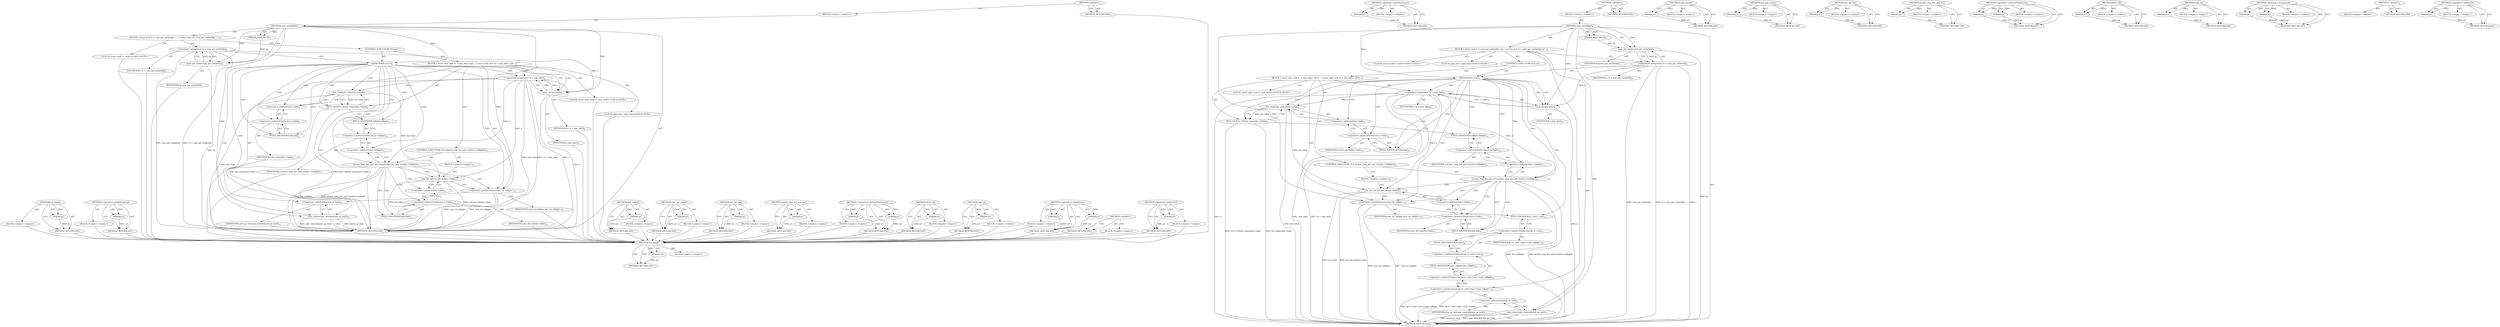 digraph "&lt;operator&gt;.addressOf" {
vulnerable_88 [label=<(METHOD,list_empty)>];
vulnerable_89 [label=<(PARAM,p1)>];
vulnerable_90 [label=<(BLOCK,&lt;empty&gt;,&lt;empty&gt;)>];
vulnerable_91 [label=<(METHOD_RETURN,ANY)>];
vulnerable_109 [label=<(METHOD,&lt;operator&gt;.postDecrement)>];
vulnerable_110 [label=<(PARAM,p1)>];
vulnerable_111 [label=<(BLOCK,&lt;empty&gt;,&lt;empty&gt;)>];
vulnerable_112 [label=<(METHOD_RETURN,ANY)>];
vulnerable_6 [label=<(METHOD,&lt;global&gt;)<SUB>1</SUB>>];
vulnerable_7 [label=<(BLOCK,&lt;empty&gt;,&lt;empty&gt;)<SUB>1</SUB>>];
vulnerable_8 [label=<(METHOD,unix_notinflight)<SUB>1</SUB>>];
vulnerable_9 [label=<(PARAM,struct file *fp)<SUB>1</SUB>>];
vulnerable_10 [label=<(BLOCK,{
 	struct sock *s = unix_get_socket(fp);
 
 	i...,{
 	struct sock *s = unix_get_socket(fp);
 
 	i...)<SUB>2</SUB>>];
vulnerable_11 [label="<(LOCAL,struct sock* s: sock*)<SUB>3</SUB>>"];
vulnerable_12 [label=<(&lt;operator&gt;.assignment,*s = unix_get_socket(fp))<SUB>3</SUB>>];
vulnerable_13 [label=<(IDENTIFIER,s,*s = unix_get_socket(fp))<SUB>3</SUB>>];
vulnerable_14 [label=<(unix_get_socket,unix_get_socket(fp))<SUB>3</SUB>>];
vulnerable_15 [label=<(IDENTIFIER,fp,unix_get_socket(fp))<SUB>3</SUB>>];
vulnerable_16 [label=<(CONTROL_STRUCTURE,IF,if (s))<SUB>5</SUB>>];
vulnerable_17 [label=<(IDENTIFIER,s,if (s))<SUB>5</SUB>>];
vulnerable_18 [label=<(BLOCK,{
 		struct unix_sock *u = unix_sk(s);
 
		spin...,{
 		struct unix_sock *u = unix_sk(s);
 
		spin...)<SUB>5</SUB>>];
vulnerable_19 [label="<(LOCAL,struct unix_sock* u: unix_sock*)<SUB>6</SUB>>"];
vulnerable_20 [label=<(&lt;operator&gt;.assignment,*u = unix_sk(s))<SUB>6</SUB>>];
vulnerable_21 [label=<(IDENTIFIER,u,*u = unix_sk(s))<SUB>6</SUB>>];
vulnerable_22 [label=<(unix_sk,unix_sk(s))<SUB>6</SUB>>];
vulnerable_23 [label=<(IDENTIFIER,s,unix_sk(s))<SUB>6</SUB>>];
vulnerable_24 [label="<(LOCAL,spin_lock : spin_lock)<SUB>8</SUB>>"];
vulnerable_25 [label=<(BUG_ON,BUG_ON(list_empty(&amp;u-&gt;link)))<SUB>9</SUB>>];
vulnerable_26 [label=<(list_empty,list_empty(&amp;u-&gt;link))<SUB>9</SUB>>];
vulnerable_27 [label=<(&lt;operator&gt;.addressOf,&amp;u-&gt;link)<SUB>9</SUB>>];
vulnerable_28 [label=<(&lt;operator&gt;.indirectFieldAccess,u-&gt;link)<SUB>9</SUB>>];
vulnerable_29 [label=<(IDENTIFIER,u,list_empty(&amp;u-&gt;link))<SUB>9</SUB>>];
vulnerable_30 [label=<(FIELD_IDENTIFIER,link,link)<SUB>9</SUB>>];
vulnerable_31 [label=<(CONTROL_STRUCTURE,IF,if (atomic_long_dec_and_test(&amp;u-&gt;inflight)))<SUB>11</SUB>>];
vulnerable_32 [label=<(atomic_long_dec_and_test,atomic_long_dec_and_test(&amp;u-&gt;inflight))<SUB>11</SUB>>];
vulnerable_33 [label=<(&lt;operator&gt;.addressOf,&amp;u-&gt;inflight)<SUB>11</SUB>>];
vulnerable_34 [label=<(&lt;operator&gt;.indirectFieldAccess,u-&gt;inflight)<SUB>11</SUB>>];
vulnerable_35 [label=<(IDENTIFIER,u,atomic_long_dec_and_test(&amp;u-&gt;inflight))<SUB>11</SUB>>];
vulnerable_36 [label=<(FIELD_IDENTIFIER,inflight,inflight)<SUB>11</SUB>>];
vulnerable_37 [label=<(BLOCK,&lt;empty&gt;,&lt;empty&gt;)<SUB>12</SUB>>];
vulnerable_38 [label=<(list_del_init,list_del_init(&amp;u-&gt;link))<SUB>12</SUB>>];
vulnerable_39 [label=<(&lt;operator&gt;.addressOf,&amp;u-&gt;link)<SUB>12</SUB>>];
vulnerable_40 [label=<(&lt;operator&gt;.indirectFieldAccess,u-&gt;link)<SUB>12</SUB>>];
vulnerable_41 [label=<(IDENTIFIER,u,list_del_init(&amp;u-&gt;link))<SUB>12</SUB>>];
vulnerable_42 [label=<(FIELD_IDENTIFIER,link,link)<SUB>12</SUB>>];
vulnerable_43 [label=<(&lt;operator&gt;.postDecrement,unix_tot_inflight--)<SUB>13</SUB>>];
vulnerable_44 [label=<(IDENTIFIER,unix_tot_inflight,unix_tot_inflight--)<SUB>13</SUB>>];
vulnerable_45 [label=<(spin_unlock,spin_unlock(&amp;unix_gc_lock))<SUB>14</SUB>>];
vulnerable_46 [label=<(&lt;operator&gt;.addressOf,&amp;unix_gc_lock)<SUB>14</SUB>>];
vulnerable_47 [label=<(IDENTIFIER,unix_gc_lock,spin_unlock(&amp;unix_gc_lock))<SUB>14</SUB>>];
vulnerable_48 [label=<(METHOD_RETURN,void)<SUB>1</SUB>>];
vulnerable_50 [label=<(METHOD_RETURN,ANY)<SUB>1</SUB>>];
vulnerable_113 [label=<(METHOD,spin_unlock)>];
vulnerable_114 [label=<(PARAM,p1)>];
vulnerable_115 [label=<(BLOCK,&lt;empty&gt;,&lt;empty&gt;)>];
vulnerable_116 [label=<(METHOD_RETURN,ANY)>];
vulnerable_76 [label=<(METHOD,unix_get_socket)>];
vulnerable_77 [label=<(PARAM,p1)>];
vulnerable_78 [label=<(BLOCK,&lt;empty&gt;,&lt;empty&gt;)>];
vulnerable_79 [label=<(METHOD_RETURN,ANY)>];
vulnerable_105 [label=<(METHOD,list_del_init)>];
vulnerable_106 [label=<(PARAM,p1)>];
vulnerable_107 [label=<(BLOCK,&lt;empty&gt;,&lt;empty&gt;)>];
vulnerable_108 [label=<(METHOD_RETURN,ANY)>];
vulnerable_101 [label=<(METHOD,atomic_long_dec_and_test)>];
vulnerable_102 [label=<(PARAM,p1)>];
vulnerable_103 [label=<(BLOCK,&lt;empty&gt;,&lt;empty&gt;)>];
vulnerable_104 [label=<(METHOD_RETURN,ANY)>];
vulnerable_96 [label=<(METHOD,&lt;operator&gt;.indirectFieldAccess)>];
vulnerable_97 [label=<(PARAM,p1)>];
vulnerable_98 [label=<(PARAM,p2)>];
vulnerable_99 [label=<(BLOCK,&lt;empty&gt;,&lt;empty&gt;)>];
vulnerable_100 [label=<(METHOD_RETURN,ANY)>];
vulnerable_84 [label=<(METHOD,BUG_ON)>];
vulnerable_85 [label=<(PARAM,p1)>];
vulnerable_86 [label=<(BLOCK,&lt;empty&gt;,&lt;empty&gt;)>];
vulnerable_87 [label=<(METHOD_RETURN,ANY)>];
vulnerable_80 [label=<(METHOD,unix_sk)>];
vulnerable_81 [label=<(PARAM,p1)>];
vulnerable_82 [label=<(BLOCK,&lt;empty&gt;,&lt;empty&gt;)>];
vulnerable_83 [label=<(METHOD_RETURN,ANY)>];
vulnerable_71 [label=<(METHOD,&lt;operator&gt;.assignment)>];
vulnerable_72 [label=<(PARAM,p1)>];
vulnerable_73 [label=<(PARAM,p2)>];
vulnerable_74 [label=<(BLOCK,&lt;empty&gt;,&lt;empty&gt;)>];
vulnerable_75 [label=<(METHOD_RETURN,ANY)>];
vulnerable_65 [label=<(METHOD,&lt;global&gt;)<SUB>1</SUB>>];
vulnerable_66 [label=<(BLOCK,&lt;empty&gt;,&lt;empty&gt;)>];
vulnerable_67 [label=<(METHOD_RETURN,ANY)>];
vulnerable_92 [label=<(METHOD,&lt;operator&gt;.addressOf)>];
vulnerable_93 [label=<(PARAM,p1)>];
vulnerable_94 [label=<(BLOCK,&lt;empty&gt;,&lt;empty&gt;)>];
vulnerable_95 [label=<(METHOD_RETURN,ANY)>];
fixed_96 [label=<(METHOD,list_empty)>];
fixed_97 [label=<(PARAM,p1)>];
fixed_98 [label=<(BLOCK,&lt;empty&gt;,&lt;empty&gt;)>];
fixed_99 [label=<(METHOD_RETURN,ANY)>];
fixed_117 [label=<(METHOD,&lt;operator&gt;.postDecrement)>];
fixed_118 [label=<(PARAM,p1)>];
fixed_119 [label=<(BLOCK,&lt;empty&gt;,&lt;empty&gt;)>];
fixed_120 [label=<(METHOD_RETURN,ANY)>];
fixed_6 [label=<(METHOD,&lt;global&gt;)<SUB>1</SUB>>];
fixed_7 [label=<(BLOCK,&lt;empty&gt;,&lt;empty&gt;)<SUB>1</SUB>>];
fixed_8 [label=<(METHOD,unix_notinflight)<SUB>1</SUB>>];
fixed_9 [label=<(PARAM,struct file *fp)<SUB>1</SUB>>];
fixed_10 [label=<(BLOCK,{
 	struct sock *s = unix_get_socket(fp);
 
	sp...,{
 	struct sock *s = unix_get_socket(fp);
 
	sp...)<SUB>2</SUB>>];
fixed_11 [label="<(LOCAL,struct sock* s: sock*)<SUB>3</SUB>>"];
fixed_12 [label=<(&lt;operator&gt;.assignment,*s = unix_get_socket(fp))<SUB>3</SUB>>];
fixed_13 [label=<(IDENTIFIER,s,*s = unix_get_socket(fp))<SUB>3</SUB>>];
fixed_14 [label=<(unix_get_socket,unix_get_socket(fp))<SUB>3</SUB>>];
fixed_15 [label=<(IDENTIFIER,fp,unix_get_socket(fp))<SUB>3</SUB>>];
fixed_16 [label="<(LOCAL,spin_lock : spin_lock)<SUB>5</SUB>>"];
fixed_17 [label=<(CONTROL_STRUCTURE,IF,if (s))<SUB>7</SUB>>];
fixed_18 [label=<(IDENTIFIER,s,if (s))<SUB>7</SUB>>];
fixed_19 [label=<(BLOCK,{
 		struct unix_sock *u = unix_sk(s);
 
 		BUG...,{
 		struct unix_sock *u = unix_sk(s);
 
 		BUG...)<SUB>7</SUB>>];
fixed_20 [label="<(LOCAL,struct unix_sock* u: unix_sock*)<SUB>8</SUB>>"];
fixed_21 [label=<(&lt;operator&gt;.assignment,*u = unix_sk(s))<SUB>8</SUB>>];
fixed_22 [label=<(IDENTIFIER,u,*u = unix_sk(s))<SUB>8</SUB>>];
fixed_23 [label=<(unix_sk,unix_sk(s))<SUB>8</SUB>>];
fixed_24 [label=<(IDENTIFIER,s,unix_sk(s))<SUB>8</SUB>>];
fixed_25 [label=<(BUG_ON,BUG_ON(list_empty(&amp;u-&gt;link)))<SUB>10</SUB>>];
fixed_26 [label=<(list_empty,list_empty(&amp;u-&gt;link))<SUB>10</SUB>>];
fixed_27 [label=<(&lt;operator&gt;.addressOf,&amp;u-&gt;link)<SUB>10</SUB>>];
fixed_28 [label=<(&lt;operator&gt;.indirectFieldAccess,u-&gt;link)<SUB>10</SUB>>];
fixed_29 [label=<(IDENTIFIER,u,list_empty(&amp;u-&gt;link))<SUB>10</SUB>>];
fixed_30 [label=<(FIELD_IDENTIFIER,link,link)<SUB>10</SUB>>];
fixed_31 [label=<(CONTROL_STRUCTURE,IF,if (atomic_long_dec_and_test(&amp;u-&gt;inflight)))<SUB>12</SUB>>];
fixed_32 [label=<(atomic_long_dec_and_test,atomic_long_dec_and_test(&amp;u-&gt;inflight))<SUB>12</SUB>>];
fixed_33 [label=<(&lt;operator&gt;.addressOf,&amp;u-&gt;inflight)<SUB>12</SUB>>];
fixed_34 [label=<(&lt;operator&gt;.indirectFieldAccess,u-&gt;inflight)<SUB>12</SUB>>];
fixed_35 [label=<(IDENTIFIER,u,atomic_long_dec_and_test(&amp;u-&gt;inflight))<SUB>12</SUB>>];
fixed_36 [label=<(FIELD_IDENTIFIER,inflight,inflight)<SUB>12</SUB>>];
fixed_37 [label=<(BLOCK,&lt;empty&gt;,&lt;empty&gt;)<SUB>13</SUB>>];
fixed_38 [label=<(list_del_init,list_del_init(&amp;u-&gt;link))<SUB>13</SUB>>];
fixed_39 [label=<(&lt;operator&gt;.addressOf,&amp;u-&gt;link)<SUB>13</SUB>>];
fixed_40 [label=<(&lt;operator&gt;.indirectFieldAccess,u-&gt;link)<SUB>13</SUB>>];
fixed_41 [label=<(IDENTIFIER,u,list_del_init(&amp;u-&gt;link))<SUB>13</SUB>>];
fixed_42 [label=<(FIELD_IDENTIFIER,link,link)<SUB>13</SUB>>];
fixed_43 [label=<(&lt;operator&gt;.postDecrement,unix_tot_inflight--)<SUB>14</SUB>>];
fixed_44 [label=<(IDENTIFIER,unix_tot_inflight,unix_tot_inflight--)<SUB>14</SUB>>];
fixed_45 [label=<(&lt;operator&gt;.postDecrement,fp-&gt;f_cred-&gt;user-&gt;unix_inflight--)<SUB>16</SUB>>];
fixed_46 [label=<(&lt;operator&gt;.indirectFieldAccess,fp-&gt;f_cred-&gt;user-&gt;unix_inflight)<SUB>16</SUB>>];
fixed_47 [label=<(&lt;operator&gt;.indirectFieldAccess,fp-&gt;f_cred-&gt;user)<SUB>16</SUB>>];
fixed_48 [label=<(&lt;operator&gt;.indirectFieldAccess,fp-&gt;f_cred)<SUB>16</SUB>>];
fixed_49 [label=<(IDENTIFIER,fp,fp-&gt;f_cred-&gt;user-&gt;unix_inflight--)<SUB>16</SUB>>];
fixed_50 [label=<(FIELD_IDENTIFIER,f_cred,f_cred)<SUB>16</SUB>>];
fixed_51 [label=<(FIELD_IDENTIFIER,user,user)<SUB>16</SUB>>];
fixed_52 [label=<(FIELD_IDENTIFIER,unix_inflight,unix_inflight)<SUB>16</SUB>>];
fixed_53 [label=<(spin_unlock,spin_unlock(&amp;unix_gc_lock))<SUB>17</SUB>>];
fixed_54 [label=<(&lt;operator&gt;.addressOf,&amp;unix_gc_lock)<SUB>17</SUB>>];
fixed_55 [label=<(IDENTIFIER,unix_gc_lock,spin_unlock(&amp;unix_gc_lock))<SUB>17</SUB>>];
fixed_56 [label=<(METHOD_RETURN,void)<SUB>1</SUB>>];
fixed_58 [label=<(METHOD_RETURN,ANY)<SUB>1</SUB>>];
fixed_121 [label=<(METHOD,spin_unlock)>];
fixed_122 [label=<(PARAM,p1)>];
fixed_123 [label=<(BLOCK,&lt;empty&gt;,&lt;empty&gt;)>];
fixed_124 [label=<(METHOD_RETURN,ANY)>];
fixed_84 [label=<(METHOD,unix_get_socket)>];
fixed_85 [label=<(PARAM,p1)>];
fixed_86 [label=<(BLOCK,&lt;empty&gt;,&lt;empty&gt;)>];
fixed_87 [label=<(METHOD_RETURN,ANY)>];
fixed_113 [label=<(METHOD,list_del_init)>];
fixed_114 [label=<(PARAM,p1)>];
fixed_115 [label=<(BLOCK,&lt;empty&gt;,&lt;empty&gt;)>];
fixed_116 [label=<(METHOD_RETURN,ANY)>];
fixed_109 [label=<(METHOD,atomic_long_dec_and_test)>];
fixed_110 [label=<(PARAM,p1)>];
fixed_111 [label=<(BLOCK,&lt;empty&gt;,&lt;empty&gt;)>];
fixed_112 [label=<(METHOD_RETURN,ANY)>];
fixed_104 [label=<(METHOD,&lt;operator&gt;.indirectFieldAccess)>];
fixed_105 [label=<(PARAM,p1)>];
fixed_106 [label=<(PARAM,p2)>];
fixed_107 [label=<(BLOCK,&lt;empty&gt;,&lt;empty&gt;)>];
fixed_108 [label=<(METHOD_RETURN,ANY)>];
fixed_92 [label=<(METHOD,BUG_ON)>];
fixed_93 [label=<(PARAM,p1)>];
fixed_94 [label=<(BLOCK,&lt;empty&gt;,&lt;empty&gt;)>];
fixed_95 [label=<(METHOD_RETURN,ANY)>];
fixed_88 [label=<(METHOD,unix_sk)>];
fixed_89 [label=<(PARAM,p1)>];
fixed_90 [label=<(BLOCK,&lt;empty&gt;,&lt;empty&gt;)>];
fixed_91 [label=<(METHOD_RETURN,ANY)>];
fixed_79 [label=<(METHOD,&lt;operator&gt;.assignment)>];
fixed_80 [label=<(PARAM,p1)>];
fixed_81 [label=<(PARAM,p2)>];
fixed_82 [label=<(BLOCK,&lt;empty&gt;,&lt;empty&gt;)>];
fixed_83 [label=<(METHOD_RETURN,ANY)>];
fixed_73 [label=<(METHOD,&lt;global&gt;)<SUB>1</SUB>>];
fixed_74 [label=<(BLOCK,&lt;empty&gt;,&lt;empty&gt;)>];
fixed_75 [label=<(METHOD_RETURN,ANY)>];
fixed_100 [label=<(METHOD,&lt;operator&gt;.addressOf)>];
fixed_101 [label=<(PARAM,p1)>];
fixed_102 [label=<(BLOCK,&lt;empty&gt;,&lt;empty&gt;)>];
fixed_103 [label=<(METHOD_RETURN,ANY)>];
vulnerable_88 -> vulnerable_89  [key=0, label="AST: "];
vulnerable_88 -> vulnerable_89  [key=1, label="DDG: "];
vulnerable_88 -> vulnerable_90  [key=0, label="AST: "];
vulnerable_88 -> vulnerable_91  [key=0, label="AST: "];
vulnerable_88 -> vulnerable_91  [key=1, label="CFG: "];
vulnerable_89 -> vulnerable_91  [key=0, label="DDG: p1"];
vulnerable_90 -> fixed_96  [key=0];
vulnerable_91 -> fixed_96  [key=0];
vulnerable_109 -> vulnerable_110  [key=0, label="AST: "];
vulnerable_109 -> vulnerable_110  [key=1, label="DDG: "];
vulnerable_109 -> vulnerable_111  [key=0, label="AST: "];
vulnerable_109 -> vulnerable_112  [key=0, label="AST: "];
vulnerable_109 -> vulnerable_112  [key=1, label="CFG: "];
vulnerable_110 -> vulnerable_112  [key=0, label="DDG: p1"];
vulnerable_111 -> fixed_96  [key=0];
vulnerable_112 -> fixed_96  [key=0];
vulnerable_6 -> vulnerable_7  [key=0, label="AST: "];
vulnerable_6 -> vulnerable_50  [key=0, label="AST: "];
vulnerable_6 -> vulnerable_50  [key=1, label="CFG: "];
vulnerable_7 -> vulnerable_8  [key=0, label="AST: "];
vulnerable_8 -> vulnerable_9  [key=0, label="AST: "];
vulnerable_8 -> vulnerable_9  [key=1, label="DDG: "];
vulnerable_8 -> vulnerable_10  [key=0, label="AST: "];
vulnerable_8 -> vulnerable_48  [key=0, label="AST: "];
vulnerable_8 -> vulnerable_14  [key=0, label="CFG: "];
vulnerable_8 -> vulnerable_14  [key=1, label="DDG: "];
vulnerable_8 -> vulnerable_17  [key=0, label="DDG: "];
vulnerable_8 -> vulnerable_43  [key=0, label="DDG: "];
vulnerable_8 -> vulnerable_45  [key=0, label="DDG: "];
vulnerable_8 -> vulnerable_22  [key=0, label="DDG: "];
vulnerable_9 -> vulnerable_14  [key=0, label="DDG: fp"];
vulnerable_10 -> vulnerable_11  [key=0, label="AST: "];
vulnerable_10 -> vulnerable_12  [key=0, label="AST: "];
vulnerable_10 -> vulnerable_16  [key=0, label="AST: "];
vulnerable_11 -> fixed_96  [key=0];
vulnerable_12 -> vulnerable_13  [key=0, label="AST: "];
vulnerable_12 -> vulnerable_14  [key=0, label="AST: "];
vulnerable_12 -> vulnerable_17  [key=0, label="CFG: "];
vulnerable_12 -> vulnerable_48  [key=0, label="DDG: unix_get_socket(fp)"];
vulnerable_12 -> vulnerable_48  [key=1, label="DDG: *s = unix_get_socket(fp)"];
vulnerable_12 -> vulnerable_22  [key=0, label="DDG: s"];
vulnerable_13 -> fixed_96  [key=0];
vulnerable_14 -> vulnerable_15  [key=0, label="AST: "];
vulnerable_14 -> vulnerable_12  [key=0, label="CFG: "];
vulnerable_14 -> vulnerable_12  [key=1, label="DDG: fp"];
vulnerable_14 -> vulnerable_48  [key=0, label="DDG: fp"];
vulnerable_15 -> fixed_96  [key=0];
vulnerable_16 -> vulnerable_17  [key=0, label="AST: "];
vulnerable_16 -> vulnerable_18  [key=0, label="AST: "];
vulnerable_17 -> vulnerable_48  [key=0, label="CFG: "];
vulnerable_17 -> vulnerable_22  [key=0, label="CFG: "];
vulnerable_17 -> vulnerable_22  [key=1, label="CDG: "];
vulnerable_17 -> vulnerable_30  [key=0, label="CDG: "];
vulnerable_17 -> vulnerable_34  [key=0, label="CDG: "];
vulnerable_17 -> vulnerable_32  [key=0, label="CDG: "];
vulnerable_17 -> vulnerable_33  [key=0, label="CDG: "];
vulnerable_17 -> vulnerable_26  [key=0, label="CDG: "];
vulnerable_17 -> vulnerable_28  [key=0, label="CDG: "];
vulnerable_17 -> vulnerable_36  [key=0, label="CDG: "];
vulnerable_17 -> vulnerable_46  [key=0, label="CDG: "];
vulnerable_17 -> vulnerable_20  [key=0, label="CDG: "];
vulnerable_17 -> vulnerable_25  [key=0, label="CDG: "];
vulnerable_17 -> vulnerable_45  [key=0, label="CDG: "];
vulnerable_17 -> vulnerable_27  [key=0, label="CDG: "];
vulnerable_17 -> vulnerable_43  [key=0, label="CDG: "];
vulnerable_18 -> vulnerable_19  [key=0, label="AST: "];
vulnerable_18 -> vulnerable_20  [key=0, label="AST: "];
vulnerable_18 -> vulnerable_24  [key=0, label="AST: "];
vulnerable_18 -> vulnerable_25  [key=0, label="AST: "];
vulnerable_18 -> vulnerable_31  [key=0, label="AST: "];
vulnerable_18 -> vulnerable_43  [key=0, label="AST: "];
vulnerable_18 -> vulnerable_45  [key=0, label="AST: "];
vulnerable_19 -> fixed_96  [key=0];
vulnerable_20 -> vulnerable_21  [key=0, label="AST: "];
vulnerable_20 -> vulnerable_22  [key=0, label="AST: "];
vulnerable_20 -> vulnerable_30  [key=0, label="CFG: "];
vulnerable_20 -> vulnerable_48  [key=0, label="DDG: u"];
vulnerable_20 -> vulnerable_48  [key=1, label="DDG: unix_sk(s)"];
vulnerable_20 -> vulnerable_48  [key=2, label="DDG: *u = unix_sk(s)"];
vulnerable_20 -> vulnerable_26  [key=0, label="DDG: u"];
vulnerable_20 -> vulnerable_32  [key=0, label="DDG: u"];
vulnerable_20 -> vulnerable_38  [key=0, label="DDG: u"];
vulnerable_21 -> fixed_96  [key=0];
vulnerable_22 -> vulnerable_23  [key=0, label="AST: "];
vulnerable_22 -> vulnerable_20  [key=0, label="CFG: "];
vulnerable_22 -> vulnerable_20  [key=1, label="DDG: s"];
vulnerable_22 -> vulnerable_48  [key=0, label="DDG: s"];
vulnerable_23 -> fixed_96  [key=0];
vulnerable_24 -> fixed_96  [key=0];
vulnerable_25 -> vulnerable_26  [key=0, label="AST: "];
vulnerable_25 -> vulnerable_36  [key=0, label="CFG: "];
vulnerable_25 -> vulnerable_48  [key=0, label="DDG: list_empty(&amp;u-&gt;link)"];
vulnerable_25 -> vulnerable_48  [key=1, label="DDG: BUG_ON(list_empty(&amp;u-&gt;link))"];
vulnerable_26 -> vulnerable_27  [key=0, label="AST: "];
vulnerable_26 -> vulnerable_25  [key=0, label="CFG: "];
vulnerable_26 -> vulnerable_25  [key=1, label="DDG: &amp;u-&gt;link"];
vulnerable_26 -> vulnerable_48  [key=0, label="DDG: &amp;u-&gt;link"];
vulnerable_26 -> vulnerable_38  [key=0, label="DDG: &amp;u-&gt;link"];
vulnerable_27 -> vulnerable_28  [key=0, label="AST: "];
vulnerable_27 -> vulnerable_26  [key=0, label="CFG: "];
vulnerable_28 -> vulnerable_29  [key=0, label="AST: "];
vulnerable_28 -> vulnerable_30  [key=0, label="AST: "];
vulnerable_28 -> vulnerable_27  [key=0, label="CFG: "];
vulnerable_29 -> fixed_96  [key=0];
vulnerable_30 -> vulnerable_28  [key=0, label="CFG: "];
vulnerable_31 -> vulnerable_32  [key=0, label="AST: "];
vulnerable_31 -> vulnerable_37  [key=0, label="AST: "];
vulnerable_32 -> vulnerable_33  [key=0, label="AST: "];
vulnerable_32 -> vulnerable_42  [key=0, label="CFG: "];
vulnerable_32 -> vulnerable_42  [key=1, label="CDG: "];
vulnerable_32 -> vulnerable_43  [key=0, label="CFG: "];
vulnerable_32 -> vulnerable_48  [key=0, label="DDG: &amp;u-&gt;inflight"];
vulnerable_32 -> vulnerable_48  [key=1, label="DDG: atomic_long_dec_and_test(&amp;u-&gt;inflight)"];
vulnerable_32 -> vulnerable_38  [key=0, label="CDG: "];
vulnerable_32 -> vulnerable_40  [key=0, label="CDG: "];
vulnerable_32 -> vulnerable_39  [key=0, label="CDG: "];
vulnerable_33 -> vulnerable_34  [key=0, label="AST: "];
vulnerable_33 -> vulnerable_32  [key=0, label="CFG: "];
vulnerable_34 -> vulnerable_35  [key=0, label="AST: "];
vulnerable_34 -> vulnerable_36  [key=0, label="AST: "];
vulnerable_34 -> vulnerable_33  [key=0, label="CFG: "];
vulnerable_35 -> fixed_96  [key=0];
vulnerable_36 -> vulnerable_34  [key=0, label="CFG: "];
vulnerable_37 -> vulnerable_38  [key=0, label="AST: "];
vulnerable_38 -> vulnerable_39  [key=0, label="AST: "];
vulnerable_38 -> vulnerable_43  [key=0, label="CFG: "];
vulnerable_38 -> vulnerable_48  [key=0, label="DDG: &amp;u-&gt;link"];
vulnerable_38 -> vulnerable_48  [key=1, label="DDG: list_del_init(&amp;u-&gt;link)"];
vulnerable_39 -> vulnerable_40  [key=0, label="AST: "];
vulnerable_39 -> vulnerable_38  [key=0, label="CFG: "];
vulnerable_40 -> vulnerable_41  [key=0, label="AST: "];
vulnerable_40 -> vulnerable_42  [key=0, label="AST: "];
vulnerable_40 -> vulnerable_39  [key=0, label="CFG: "];
vulnerable_41 -> fixed_96  [key=0];
vulnerable_42 -> vulnerable_40  [key=0, label="CFG: "];
vulnerable_43 -> vulnerable_44  [key=0, label="AST: "];
vulnerable_43 -> vulnerable_46  [key=0, label="CFG: "];
vulnerable_43 -> vulnerable_48  [key=0, label="DDG: unix_tot_inflight--"];
vulnerable_43 -> vulnerable_48  [key=1, label="DDG: unix_tot_inflight"];
vulnerable_44 -> fixed_96  [key=0];
vulnerable_45 -> vulnerable_46  [key=0, label="AST: "];
vulnerable_45 -> vulnerable_48  [key=0, label="CFG: "];
vulnerable_45 -> vulnerable_48  [key=1, label="DDG: &amp;unix_gc_lock"];
vulnerable_45 -> vulnerable_48  [key=2, label="DDG: spin_unlock(&amp;unix_gc_lock)"];
vulnerable_46 -> vulnerable_47  [key=0, label="AST: "];
vulnerable_46 -> vulnerable_45  [key=0, label="CFG: "];
vulnerable_47 -> fixed_96  [key=0];
vulnerable_48 -> fixed_96  [key=0];
vulnerable_50 -> fixed_96  [key=0];
vulnerable_113 -> vulnerable_114  [key=0, label="AST: "];
vulnerable_113 -> vulnerable_114  [key=1, label="DDG: "];
vulnerable_113 -> vulnerable_115  [key=0, label="AST: "];
vulnerable_113 -> vulnerable_116  [key=0, label="AST: "];
vulnerable_113 -> vulnerable_116  [key=1, label="CFG: "];
vulnerable_114 -> vulnerable_116  [key=0, label="DDG: p1"];
vulnerable_115 -> fixed_96  [key=0];
vulnerable_116 -> fixed_96  [key=0];
vulnerable_76 -> vulnerable_77  [key=0, label="AST: "];
vulnerable_76 -> vulnerable_77  [key=1, label="DDG: "];
vulnerable_76 -> vulnerable_78  [key=0, label="AST: "];
vulnerable_76 -> vulnerable_79  [key=0, label="AST: "];
vulnerable_76 -> vulnerable_79  [key=1, label="CFG: "];
vulnerable_77 -> vulnerable_79  [key=0, label="DDG: p1"];
vulnerable_78 -> fixed_96  [key=0];
vulnerable_79 -> fixed_96  [key=0];
vulnerable_105 -> vulnerable_106  [key=0, label="AST: "];
vulnerable_105 -> vulnerable_106  [key=1, label="DDG: "];
vulnerable_105 -> vulnerable_107  [key=0, label="AST: "];
vulnerable_105 -> vulnerable_108  [key=0, label="AST: "];
vulnerable_105 -> vulnerable_108  [key=1, label="CFG: "];
vulnerable_106 -> vulnerable_108  [key=0, label="DDG: p1"];
vulnerable_107 -> fixed_96  [key=0];
vulnerable_108 -> fixed_96  [key=0];
vulnerable_101 -> vulnerable_102  [key=0, label="AST: "];
vulnerable_101 -> vulnerable_102  [key=1, label="DDG: "];
vulnerable_101 -> vulnerable_103  [key=0, label="AST: "];
vulnerable_101 -> vulnerable_104  [key=0, label="AST: "];
vulnerable_101 -> vulnerable_104  [key=1, label="CFG: "];
vulnerable_102 -> vulnerable_104  [key=0, label="DDG: p1"];
vulnerable_103 -> fixed_96  [key=0];
vulnerable_104 -> fixed_96  [key=0];
vulnerable_96 -> vulnerable_97  [key=0, label="AST: "];
vulnerable_96 -> vulnerable_97  [key=1, label="DDG: "];
vulnerable_96 -> vulnerable_99  [key=0, label="AST: "];
vulnerable_96 -> vulnerable_98  [key=0, label="AST: "];
vulnerable_96 -> vulnerable_98  [key=1, label="DDG: "];
vulnerable_96 -> vulnerable_100  [key=0, label="AST: "];
vulnerable_96 -> vulnerable_100  [key=1, label="CFG: "];
vulnerable_97 -> vulnerable_100  [key=0, label="DDG: p1"];
vulnerable_98 -> vulnerable_100  [key=0, label="DDG: p2"];
vulnerable_99 -> fixed_96  [key=0];
vulnerable_100 -> fixed_96  [key=0];
vulnerable_84 -> vulnerable_85  [key=0, label="AST: "];
vulnerable_84 -> vulnerable_85  [key=1, label="DDG: "];
vulnerable_84 -> vulnerable_86  [key=0, label="AST: "];
vulnerable_84 -> vulnerable_87  [key=0, label="AST: "];
vulnerable_84 -> vulnerable_87  [key=1, label="CFG: "];
vulnerable_85 -> vulnerable_87  [key=0, label="DDG: p1"];
vulnerable_86 -> fixed_96  [key=0];
vulnerable_87 -> fixed_96  [key=0];
vulnerable_80 -> vulnerable_81  [key=0, label="AST: "];
vulnerable_80 -> vulnerable_81  [key=1, label="DDG: "];
vulnerable_80 -> vulnerable_82  [key=0, label="AST: "];
vulnerable_80 -> vulnerable_83  [key=0, label="AST: "];
vulnerable_80 -> vulnerable_83  [key=1, label="CFG: "];
vulnerable_81 -> vulnerable_83  [key=0, label="DDG: p1"];
vulnerable_82 -> fixed_96  [key=0];
vulnerable_83 -> fixed_96  [key=0];
vulnerable_71 -> vulnerable_72  [key=0, label="AST: "];
vulnerable_71 -> vulnerable_72  [key=1, label="DDG: "];
vulnerable_71 -> vulnerable_74  [key=0, label="AST: "];
vulnerable_71 -> vulnerable_73  [key=0, label="AST: "];
vulnerable_71 -> vulnerable_73  [key=1, label="DDG: "];
vulnerable_71 -> vulnerable_75  [key=0, label="AST: "];
vulnerable_71 -> vulnerable_75  [key=1, label="CFG: "];
vulnerable_72 -> vulnerable_75  [key=0, label="DDG: p1"];
vulnerable_73 -> vulnerable_75  [key=0, label="DDG: p2"];
vulnerable_74 -> fixed_96  [key=0];
vulnerable_75 -> fixed_96  [key=0];
vulnerable_65 -> vulnerable_66  [key=0, label="AST: "];
vulnerable_65 -> vulnerable_67  [key=0, label="AST: "];
vulnerable_65 -> vulnerable_67  [key=1, label="CFG: "];
vulnerable_66 -> fixed_96  [key=0];
vulnerable_67 -> fixed_96  [key=0];
vulnerable_92 -> vulnerable_93  [key=0, label="AST: "];
vulnerable_92 -> vulnerable_93  [key=1, label="DDG: "];
vulnerable_92 -> vulnerable_94  [key=0, label="AST: "];
vulnerable_92 -> vulnerable_95  [key=0, label="AST: "];
vulnerable_92 -> vulnerable_95  [key=1, label="CFG: "];
vulnerable_93 -> vulnerable_95  [key=0, label="DDG: p1"];
vulnerable_94 -> fixed_96  [key=0];
vulnerable_95 -> fixed_96  [key=0];
fixed_96 -> fixed_97  [key=0, label="AST: "];
fixed_96 -> fixed_97  [key=1, label="DDG: "];
fixed_96 -> fixed_98  [key=0, label="AST: "];
fixed_96 -> fixed_99  [key=0, label="AST: "];
fixed_96 -> fixed_99  [key=1, label="CFG: "];
fixed_97 -> fixed_99  [key=0, label="DDG: p1"];
fixed_117 -> fixed_118  [key=0, label="AST: "];
fixed_117 -> fixed_118  [key=1, label="DDG: "];
fixed_117 -> fixed_119  [key=0, label="AST: "];
fixed_117 -> fixed_120  [key=0, label="AST: "];
fixed_117 -> fixed_120  [key=1, label="CFG: "];
fixed_118 -> fixed_120  [key=0, label="DDG: p1"];
fixed_6 -> fixed_7  [key=0, label="AST: "];
fixed_6 -> fixed_58  [key=0, label="AST: "];
fixed_6 -> fixed_58  [key=1, label="CFG: "];
fixed_7 -> fixed_8  [key=0, label="AST: "];
fixed_8 -> fixed_9  [key=0, label="AST: "];
fixed_8 -> fixed_9  [key=1, label="DDG: "];
fixed_8 -> fixed_10  [key=0, label="AST: "];
fixed_8 -> fixed_56  [key=0, label="AST: "];
fixed_8 -> fixed_14  [key=0, label="CFG: "];
fixed_8 -> fixed_14  [key=1, label="DDG: "];
fixed_8 -> fixed_18  [key=0, label="DDG: "];
fixed_8 -> fixed_53  [key=0, label="DDG: "];
fixed_8 -> fixed_43  [key=0, label="DDG: "];
fixed_8 -> fixed_23  [key=0, label="DDG: "];
fixed_9 -> fixed_14  [key=0, label="DDG: fp"];
fixed_10 -> fixed_11  [key=0, label="AST: "];
fixed_10 -> fixed_12  [key=0, label="AST: "];
fixed_10 -> fixed_16  [key=0, label="AST: "];
fixed_10 -> fixed_17  [key=0, label="AST: "];
fixed_10 -> fixed_45  [key=0, label="AST: "];
fixed_10 -> fixed_53  [key=0, label="AST: "];
fixed_12 -> fixed_13  [key=0, label="AST: "];
fixed_12 -> fixed_14  [key=0, label="AST: "];
fixed_12 -> fixed_18  [key=0, label="CFG: "];
fixed_12 -> fixed_56  [key=0, label="DDG: s"];
fixed_12 -> fixed_56  [key=1, label="DDG: unix_get_socket(fp)"];
fixed_12 -> fixed_56  [key=2, label="DDG: *s = unix_get_socket(fp)"];
fixed_12 -> fixed_23  [key=0, label="DDG: s"];
fixed_14 -> fixed_15  [key=0, label="AST: "];
fixed_14 -> fixed_12  [key=0, label="CFG: "];
fixed_14 -> fixed_12  [key=1, label="DDG: fp"];
fixed_14 -> fixed_56  [key=0, label="DDG: fp"];
fixed_17 -> fixed_18  [key=0, label="AST: "];
fixed_17 -> fixed_19  [key=0, label="AST: "];
fixed_18 -> fixed_23  [key=0, label="CFG: "];
fixed_18 -> fixed_23  [key=1, label="CDG: "];
fixed_18 -> fixed_50  [key=0, label="CFG: "];
fixed_18 -> fixed_30  [key=0, label="CDG: "];
fixed_18 -> fixed_34  [key=0, label="CDG: "];
fixed_18 -> fixed_21  [key=0, label="CDG: "];
fixed_18 -> fixed_32  [key=0, label="CDG: "];
fixed_18 -> fixed_33  [key=0, label="CDG: "];
fixed_18 -> fixed_26  [key=0, label="CDG: "];
fixed_18 -> fixed_28  [key=0, label="CDG: "];
fixed_18 -> fixed_36  [key=0, label="CDG: "];
fixed_18 -> fixed_25  [key=0, label="CDG: "];
fixed_18 -> fixed_27  [key=0, label="CDG: "];
fixed_18 -> fixed_43  [key=0, label="CDG: "];
fixed_19 -> fixed_20  [key=0, label="AST: "];
fixed_19 -> fixed_21  [key=0, label="AST: "];
fixed_19 -> fixed_25  [key=0, label="AST: "];
fixed_19 -> fixed_31  [key=0, label="AST: "];
fixed_19 -> fixed_43  [key=0, label="AST: "];
fixed_21 -> fixed_22  [key=0, label="AST: "];
fixed_21 -> fixed_23  [key=0, label="AST: "];
fixed_21 -> fixed_30  [key=0, label="CFG: "];
fixed_21 -> fixed_56  [key=0, label="DDG: u"];
fixed_21 -> fixed_56  [key=1, label="DDG: unix_sk(s)"];
fixed_21 -> fixed_56  [key=2, label="DDG: *u = unix_sk(s)"];
fixed_21 -> fixed_26  [key=0, label="DDG: u"];
fixed_21 -> fixed_32  [key=0, label="DDG: u"];
fixed_21 -> fixed_38  [key=0, label="DDG: u"];
fixed_23 -> fixed_24  [key=0, label="AST: "];
fixed_23 -> fixed_21  [key=0, label="CFG: "];
fixed_23 -> fixed_21  [key=1, label="DDG: s"];
fixed_23 -> fixed_56  [key=0, label="DDG: s"];
fixed_25 -> fixed_26  [key=0, label="AST: "];
fixed_25 -> fixed_36  [key=0, label="CFG: "];
fixed_25 -> fixed_56  [key=0, label="DDG: list_empty(&amp;u-&gt;link)"];
fixed_25 -> fixed_56  [key=1, label="DDG: BUG_ON(list_empty(&amp;u-&gt;link))"];
fixed_26 -> fixed_27  [key=0, label="AST: "];
fixed_26 -> fixed_25  [key=0, label="CFG: "];
fixed_26 -> fixed_25  [key=1, label="DDG: &amp;u-&gt;link"];
fixed_26 -> fixed_56  [key=0, label="DDG: &amp;u-&gt;link"];
fixed_26 -> fixed_38  [key=0, label="DDG: &amp;u-&gt;link"];
fixed_27 -> fixed_28  [key=0, label="AST: "];
fixed_27 -> fixed_26  [key=0, label="CFG: "];
fixed_28 -> fixed_29  [key=0, label="AST: "];
fixed_28 -> fixed_30  [key=0, label="AST: "];
fixed_28 -> fixed_27  [key=0, label="CFG: "];
fixed_30 -> fixed_28  [key=0, label="CFG: "];
fixed_31 -> fixed_32  [key=0, label="AST: "];
fixed_31 -> fixed_37  [key=0, label="AST: "];
fixed_32 -> fixed_33  [key=0, label="AST: "];
fixed_32 -> fixed_42  [key=0, label="CFG: "];
fixed_32 -> fixed_42  [key=1, label="CDG: "];
fixed_32 -> fixed_43  [key=0, label="CFG: "];
fixed_32 -> fixed_56  [key=0, label="DDG: &amp;u-&gt;inflight"];
fixed_32 -> fixed_56  [key=1, label="DDG: atomic_long_dec_and_test(&amp;u-&gt;inflight)"];
fixed_32 -> fixed_40  [key=0, label="CDG: "];
fixed_32 -> fixed_38  [key=0, label="CDG: "];
fixed_32 -> fixed_39  [key=0, label="CDG: "];
fixed_33 -> fixed_34  [key=0, label="AST: "];
fixed_33 -> fixed_32  [key=0, label="CFG: "];
fixed_34 -> fixed_35  [key=0, label="AST: "];
fixed_34 -> fixed_36  [key=0, label="AST: "];
fixed_34 -> fixed_33  [key=0, label="CFG: "];
fixed_36 -> fixed_34  [key=0, label="CFG: "];
fixed_37 -> fixed_38  [key=0, label="AST: "];
fixed_38 -> fixed_39  [key=0, label="AST: "];
fixed_38 -> fixed_43  [key=0, label="CFG: "];
fixed_38 -> fixed_56  [key=0, label="DDG: &amp;u-&gt;link"];
fixed_38 -> fixed_56  [key=1, label="DDG: list_del_init(&amp;u-&gt;link)"];
fixed_39 -> fixed_40  [key=0, label="AST: "];
fixed_39 -> fixed_38  [key=0, label="CFG: "];
fixed_40 -> fixed_41  [key=0, label="AST: "];
fixed_40 -> fixed_42  [key=0, label="AST: "];
fixed_40 -> fixed_39  [key=0, label="CFG: "];
fixed_42 -> fixed_40  [key=0, label="CFG: "];
fixed_43 -> fixed_44  [key=0, label="AST: "];
fixed_43 -> fixed_50  [key=0, label="CFG: "];
fixed_43 -> fixed_56  [key=0, label="DDG: unix_tot_inflight--"];
fixed_43 -> fixed_56  [key=1, label="DDG: unix_tot_inflight"];
fixed_45 -> fixed_46  [key=0, label="AST: "];
fixed_45 -> fixed_54  [key=0, label="CFG: "];
fixed_45 -> fixed_56  [key=0, label="DDG: fp-&gt;f_cred-&gt;user-&gt;unix_inflight"];
fixed_45 -> fixed_56  [key=1, label="DDG: fp-&gt;f_cred-&gt;user-&gt;unix_inflight--"];
fixed_46 -> fixed_47  [key=0, label="AST: "];
fixed_46 -> fixed_52  [key=0, label="AST: "];
fixed_46 -> fixed_45  [key=0, label="CFG: "];
fixed_47 -> fixed_48  [key=0, label="AST: "];
fixed_47 -> fixed_51  [key=0, label="AST: "];
fixed_47 -> fixed_52  [key=0, label="CFG: "];
fixed_48 -> fixed_49  [key=0, label="AST: "];
fixed_48 -> fixed_50  [key=0, label="AST: "];
fixed_48 -> fixed_51  [key=0, label="CFG: "];
fixed_50 -> fixed_48  [key=0, label="CFG: "];
fixed_51 -> fixed_47  [key=0, label="CFG: "];
fixed_52 -> fixed_46  [key=0, label="CFG: "];
fixed_53 -> fixed_54  [key=0, label="AST: "];
fixed_53 -> fixed_56  [key=0, label="CFG: "];
fixed_53 -> fixed_56  [key=1, label="DDG: &amp;unix_gc_lock"];
fixed_53 -> fixed_56  [key=2, label="DDG: spin_unlock(&amp;unix_gc_lock)"];
fixed_54 -> fixed_55  [key=0, label="AST: "];
fixed_54 -> fixed_53  [key=0, label="CFG: "];
fixed_121 -> fixed_122  [key=0, label="AST: "];
fixed_121 -> fixed_122  [key=1, label="DDG: "];
fixed_121 -> fixed_123  [key=0, label="AST: "];
fixed_121 -> fixed_124  [key=0, label="AST: "];
fixed_121 -> fixed_124  [key=1, label="CFG: "];
fixed_122 -> fixed_124  [key=0, label="DDG: p1"];
fixed_84 -> fixed_85  [key=0, label="AST: "];
fixed_84 -> fixed_85  [key=1, label="DDG: "];
fixed_84 -> fixed_86  [key=0, label="AST: "];
fixed_84 -> fixed_87  [key=0, label="AST: "];
fixed_84 -> fixed_87  [key=1, label="CFG: "];
fixed_85 -> fixed_87  [key=0, label="DDG: p1"];
fixed_113 -> fixed_114  [key=0, label="AST: "];
fixed_113 -> fixed_114  [key=1, label="DDG: "];
fixed_113 -> fixed_115  [key=0, label="AST: "];
fixed_113 -> fixed_116  [key=0, label="AST: "];
fixed_113 -> fixed_116  [key=1, label="CFG: "];
fixed_114 -> fixed_116  [key=0, label="DDG: p1"];
fixed_109 -> fixed_110  [key=0, label="AST: "];
fixed_109 -> fixed_110  [key=1, label="DDG: "];
fixed_109 -> fixed_111  [key=0, label="AST: "];
fixed_109 -> fixed_112  [key=0, label="AST: "];
fixed_109 -> fixed_112  [key=1, label="CFG: "];
fixed_110 -> fixed_112  [key=0, label="DDG: p1"];
fixed_104 -> fixed_105  [key=0, label="AST: "];
fixed_104 -> fixed_105  [key=1, label="DDG: "];
fixed_104 -> fixed_107  [key=0, label="AST: "];
fixed_104 -> fixed_106  [key=0, label="AST: "];
fixed_104 -> fixed_106  [key=1, label="DDG: "];
fixed_104 -> fixed_108  [key=0, label="AST: "];
fixed_104 -> fixed_108  [key=1, label="CFG: "];
fixed_105 -> fixed_108  [key=0, label="DDG: p1"];
fixed_106 -> fixed_108  [key=0, label="DDG: p2"];
fixed_92 -> fixed_93  [key=0, label="AST: "];
fixed_92 -> fixed_93  [key=1, label="DDG: "];
fixed_92 -> fixed_94  [key=0, label="AST: "];
fixed_92 -> fixed_95  [key=0, label="AST: "];
fixed_92 -> fixed_95  [key=1, label="CFG: "];
fixed_93 -> fixed_95  [key=0, label="DDG: p1"];
fixed_88 -> fixed_89  [key=0, label="AST: "];
fixed_88 -> fixed_89  [key=1, label="DDG: "];
fixed_88 -> fixed_90  [key=0, label="AST: "];
fixed_88 -> fixed_91  [key=0, label="AST: "];
fixed_88 -> fixed_91  [key=1, label="CFG: "];
fixed_89 -> fixed_91  [key=0, label="DDG: p1"];
fixed_79 -> fixed_80  [key=0, label="AST: "];
fixed_79 -> fixed_80  [key=1, label="DDG: "];
fixed_79 -> fixed_82  [key=0, label="AST: "];
fixed_79 -> fixed_81  [key=0, label="AST: "];
fixed_79 -> fixed_81  [key=1, label="DDG: "];
fixed_79 -> fixed_83  [key=0, label="AST: "];
fixed_79 -> fixed_83  [key=1, label="CFG: "];
fixed_80 -> fixed_83  [key=0, label="DDG: p1"];
fixed_81 -> fixed_83  [key=0, label="DDG: p2"];
fixed_73 -> fixed_74  [key=0, label="AST: "];
fixed_73 -> fixed_75  [key=0, label="AST: "];
fixed_73 -> fixed_75  [key=1, label="CFG: "];
fixed_100 -> fixed_101  [key=0, label="AST: "];
fixed_100 -> fixed_101  [key=1, label="DDG: "];
fixed_100 -> fixed_102  [key=0, label="AST: "];
fixed_100 -> fixed_103  [key=0, label="AST: "];
fixed_100 -> fixed_103  [key=1, label="CFG: "];
fixed_101 -> fixed_103  [key=0, label="DDG: p1"];
}

